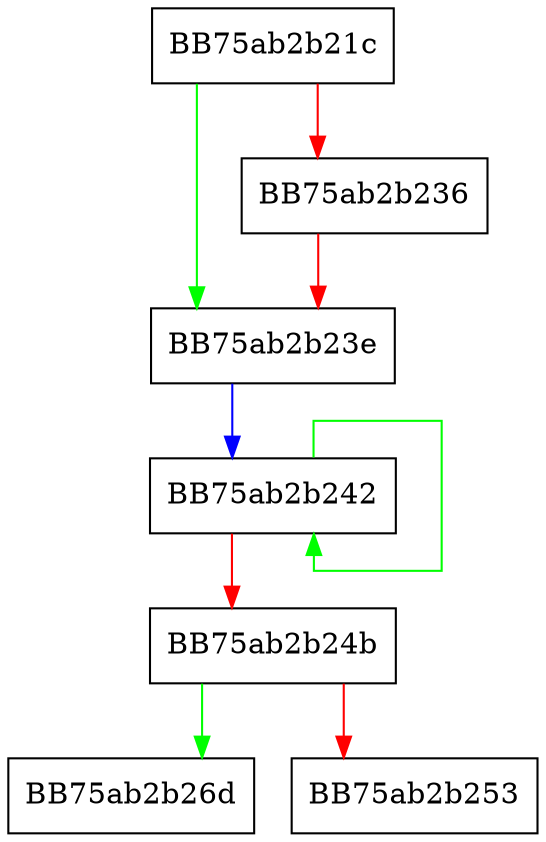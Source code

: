 digraph print_string {
  node [shape="box"];
  graph [splines=ortho];
  BB75ab2b21c -> BB75ab2b23e [color="green"];
  BB75ab2b21c -> BB75ab2b236 [color="red"];
  BB75ab2b236 -> BB75ab2b23e [color="red"];
  BB75ab2b23e -> BB75ab2b242 [color="blue"];
  BB75ab2b242 -> BB75ab2b242 [color="green"];
  BB75ab2b242 -> BB75ab2b24b [color="red"];
  BB75ab2b24b -> BB75ab2b26d [color="green"];
  BB75ab2b24b -> BB75ab2b253 [color="red"];
}